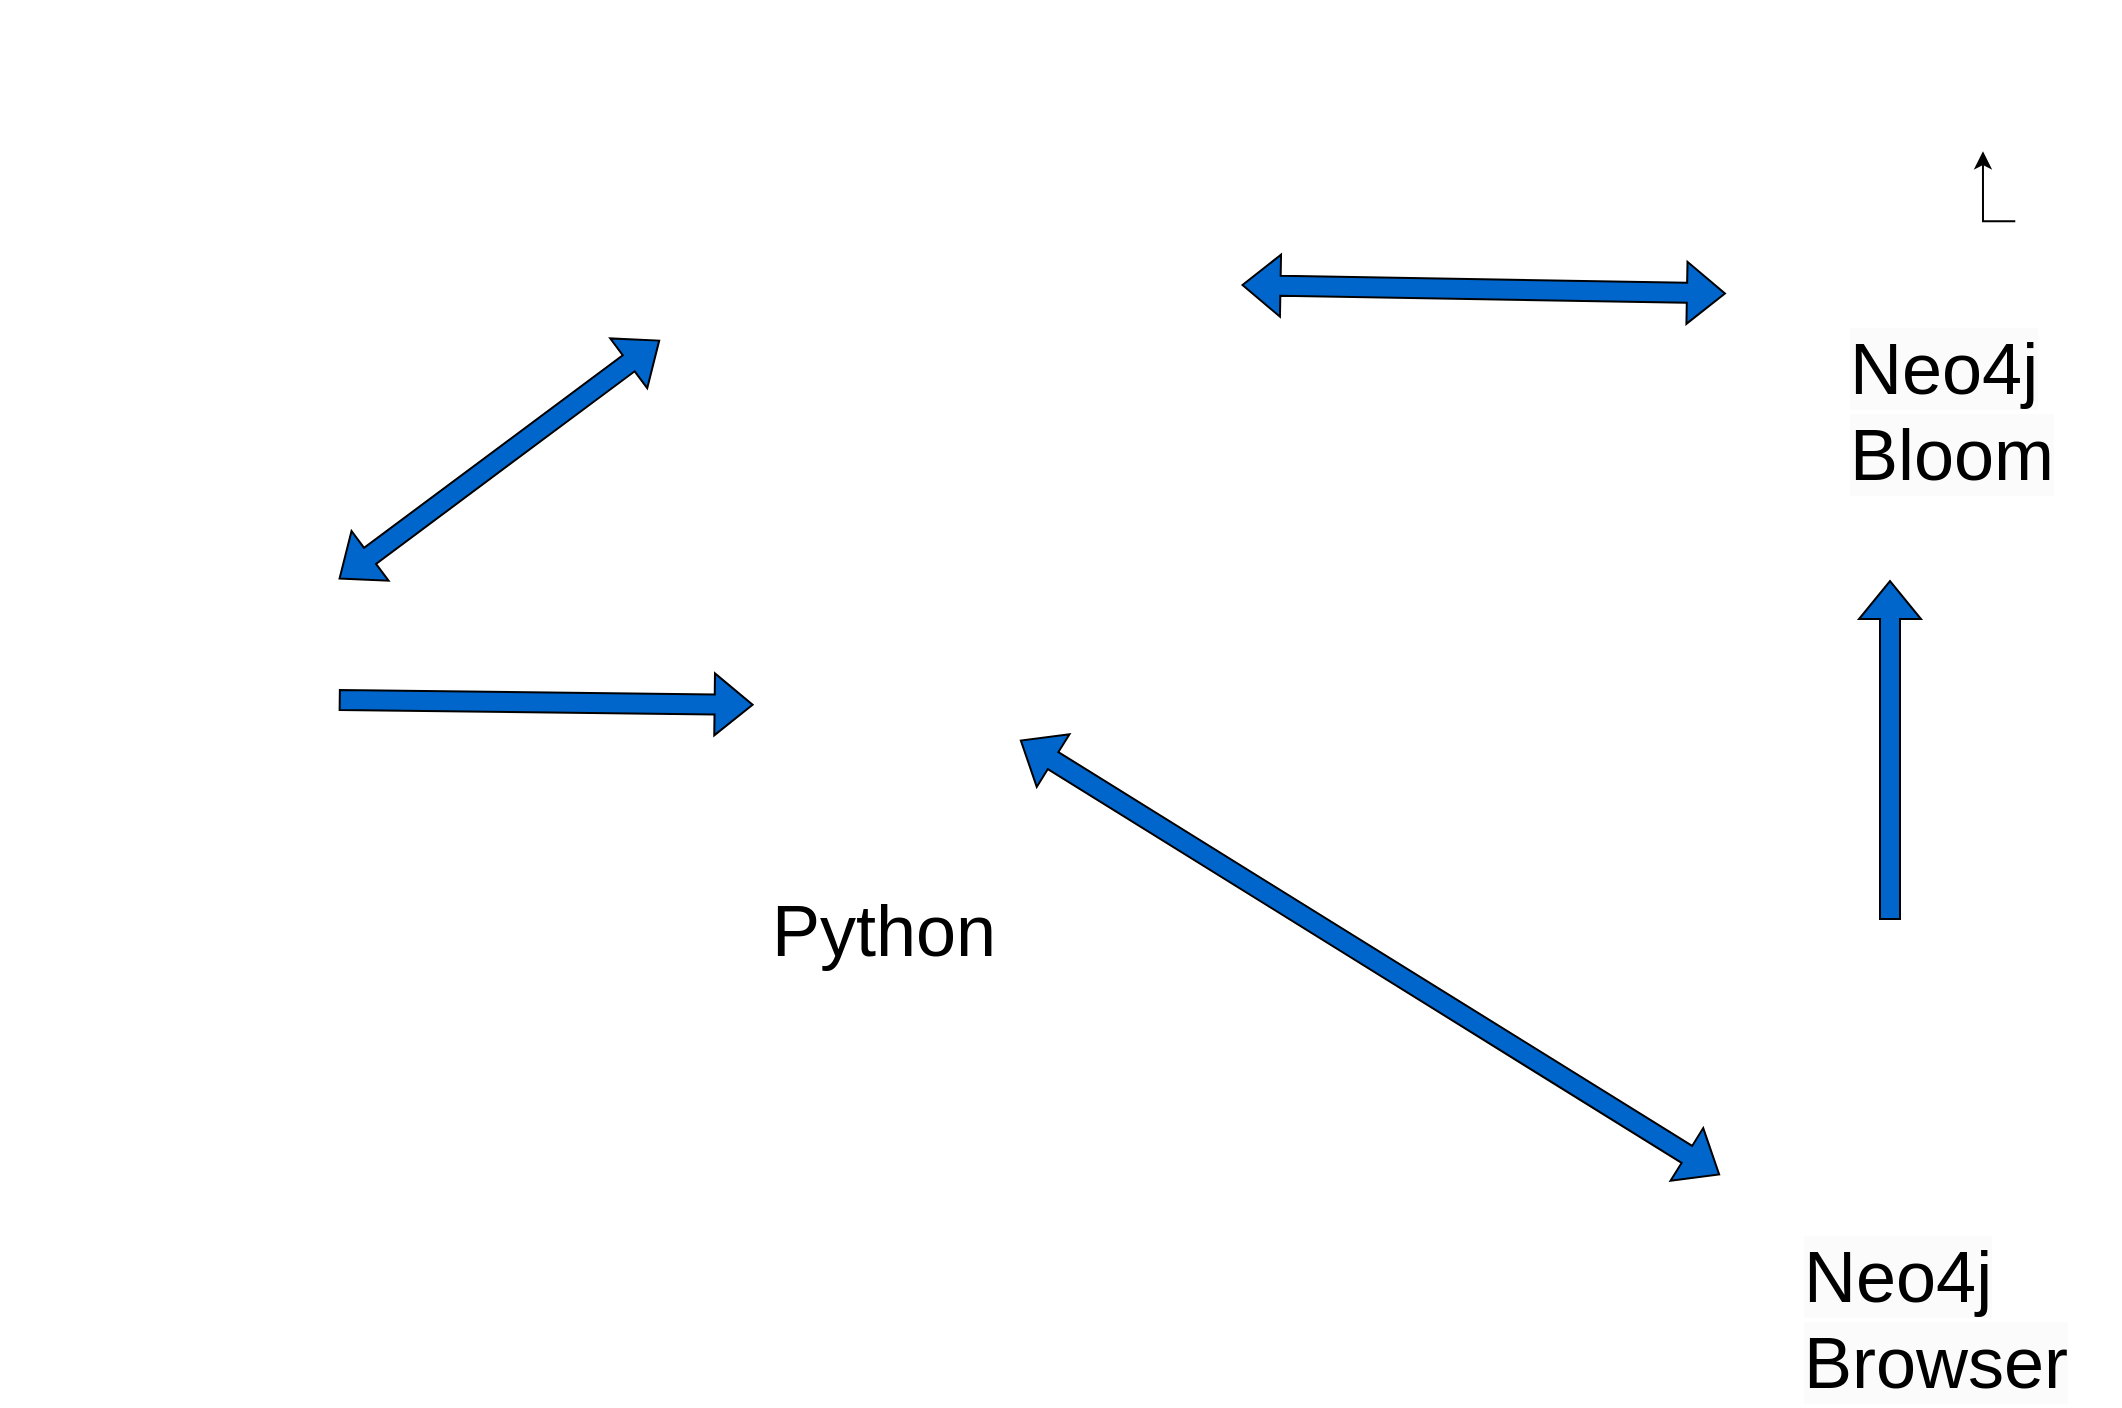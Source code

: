 <mxfile version="24.5.4" type="github">
  <diagram id="2f404044-711c-603c-8f00-f6bb4c023d3c" name="Page-1">
    <mxGraphModel dx="2225" dy="1200" grid="1" gridSize="10" guides="1" tooltips="1" connect="1" arrows="1" fold="1" page="1" pageScale="1" pageWidth="1169" pageHeight="827" background="none" math="0" shadow="0">
      <root>
        <mxCell id="0" />
        <mxCell id="1" parent="0" />
        <mxCell id="8QrCzLsz6JVdwn6ZM1bV-65" value="" style="shape=image;verticalLabelPosition=bottom;labelBackgroundColor=default;verticalAlign=top;aspect=fixed;imageAspect=0;image=https://www.peppershop.com/wp-content/uploads/2020/12/microsoft_dynamic_365.png;" vertex="1" parent="1">
          <mxGeometry x="340" y="60" width="290.75" height="110" as="geometry" />
        </mxCell>
        <mxCell id="8QrCzLsz6JVdwn6ZM1bV-75" value="" style="group" vertex="1" connectable="0" parent="1">
          <mxGeometry x="390" y="300" width="130" height="190" as="geometry" />
        </mxCell>
        <mxCell id="8QrCzLsz6JVdwn6ZM1bV-68" value="" style="shape=image;verticalLabelPosition=bottom;labelBackgroundColor=default;verticalAlign=top;aspect=fixed;imageAspect=0;image=https://upload.wikimedia.org/wikipedia/commons/thumb/c/c3/Python-logo-notext.svg/640px-Python-logo-notext.svg.png;" vertex="1" parent="8QrCzLsz6JVdwn6ZM1bV-75">
          <mxGeometry x="2.18" width="127.82" height="140" as="geometry" />
        </mxCell>
        <mxCell id="8QrCzLsz6JVdwn6ZM1bV-74" value="&lt;font style=&quot;font-size: 36px;&quot;&gt;Python&lt;/font&gt;" style="text;strokeColor=none;fillColor=none;align=left;verticalAlign=middle;spacingLeft=4;spacingRight=4;overflow=hidden;points=[[0,0.5],[1,0.5]];portConstraint=eastwest;rotatable=0;whiteSpace=wrap;html=1;" vertex="1" parent="8QrCzLsz6JVdwn6ZM1bV-75">
          <mxGeometry y="140" width="130" height="50" as="geometry" />
        </mxCell>
        <mxCell id="8QrCzLsz6JVdwn6ZM1bV-77" value="" style="group" vertex="1" connectable="0" parent="1">
          <mxGeometry x="870" y="460" width="190" height="220" as="geometry" />
        </mxCell>
        <mxCell id="8QrCzLsz6JVdwn6ZM1bV-63" value="" style="shape=image;verticalLabelPosition=bottom;labelBackgroundColor=default;verticalAlign=top;aspect=fixed;imageAspect=0;image=https://go.neo4j.com/rs/710-RRC-335/images/neo4j_logo_globe.png;" vertex="1" parent="8QrCzLsz6JVdwn6ZM1bV-77">
          <mxGeometry width="170" height="170" as="geometry" />
        </mxCell>
        <mxCell id="8QrCzLsz6JVdwn6ZM1bV-76" value="&lt;span style=&quot;color: rgb(0, 0, 0); font-family: Helvetica; font-size: 36px; font-style: normal; font-variant-ligatures: normal; font-variant-caps: normal; font-weight: 400; letter-spacing: normal; orphans: 2; text-align: left; text-indent: 0px; text-transform: none; widows: 2; word-spacing: 0px; -webkit-text-stroke-width: 0px; white-space: normal; background-color: rgb(251, 251, 251); text-decoration-thickness: initial; text-decoration-style: initial; text-decoration-color: initial; display: inline !important; float: none;&quot;&gt;Neo4j Browser&lt;/span&gt;" style="text;whiteSpace=wrap;html=1;" vertex="1" parent="8QrCzLsz6JVdwn6ZM1bV-77">
          <mxGeometry x="40" y="150" width="150" height="70" as="geometry" />
        </mxCell>
        <mxCell id="8QrCzLsz6JVdwn6ZM1bV-79" value="" style="group" vertex="1" connectable="0" parent="1">
          <mxGeometry x="890" width="180" height="220" as="geometry" />
        </mxCell>
        <mxCell id="8QrCzLsz6JVdwn6ZM1bV-71" value="" style="group" vertex="1" connectable="0" parent="8QrCzLsz6JVdwn6ZM1bV-79">
          <mxGeometry x="-17.02" y="9.167" width="180" height="184.928" as="geometry" />
        </mxCell>
        <mxCell id="8QrCzLsz6JVdwn6ZM1bV-97" style="edgeStyle=orthogonalEdgeStyle;rounded=0;orthogonalLoop=1;jettySize=auto;html=1;exitX=1;exitY=0.5;exitDx=0;exitDy=0;entryX=0;entryY=0.5;entryDx=0;entryDy=0;" edge="1" parent="8QrCzLsz6JVdwn6ZM1bV-71" source="8QrCzLsz6JVdwn6ZM1bV-69" target="8QrCzLsz6JVdwn6ZM1bV-70">
          <mxGeometry relative="1" as="geometry" />
        </mxCell>
        <mxCell id="8QrCzLsz6JVdwn6ZM1bV-69" value="" style="shape=image;verticalLabelPosition=bottom;labelBackgroundColor=default;verticalAlign=top;aspect=fixed;imageAspect=0;image=https://go.neo4j.com/rs/710-RRC-335/images/neo4j_logo_globe.png;" vertex="1" parent="8QrCzLsz6JVdwn6ZM1bV-71">
          <mxGeometry y="29.095" width="144.667" height="144.667" as="geometry" />
        </mxCell>
        <mxCell id="8QrCzLsz6JVdwn6ZM1bV-70" value="" style="shape=image;verticalLabelPosition=bottom;labelBackgroundColor=default;verticalAlign=top;aspect=fixed;imageAspect=0;image=https://e7.pngegg.com/pngimages/997/968/png-clipart-neo4j-graph-database-logo-query-language-hard-disc-miscellaneous-electronics-thumbnail.png;" vertex="1" parent="8QrCzLsz6JVdwn6ZM1bV-71">
          <mxGeometry x="128.498" y="36.667" width="52.352" height="59.569" as="geometry" />
        </mxCell>
        <mxCell id="8QrCzLsz6JVdwn6ZM1bV-78" value="&lt;span style=&quot;color: rgb(0, 0, 0); font-family: Helvetica; font-size: 36px; font-style: normal; font-variant-ligatures: normal; font-variant-caps: normal; font-weight: 400; letter-spacing: normal; orphans: 2; text-align: left; text-indent: 0px; text-transform: none; widows: 2; word-spacing: 0px; -webkit-text-stroke-width: 0px; white-space: normal; background-color: rgb(251, 251, 251); text-decoration-thickness: initial; text-decoration-style: initial; text-decoration-color: initial; display: inline !important; float: none;&quot;&gt;Neo4j Bloom&lt;/span&gt;" style="text;whiteSpace=wrap;html=1;" vertex="1" parent="8QrCzLsz6JVdwn6ZM1bV-79">
          <mxGeometry x="42.549" y="155.833" width="127.648" height="64.167" as="geometry" />
        </mxCell>
        <mxCell id="8QrCzLsz6JVdwn6ZM1bV-81" value="" style="shape=image;verticalLabelPosition=bottom;labelBackgroundColor=default;verticalAlign=top;aspect=fixed;imageAspect=0;image=https://miro.medium.com/v2/resize:fit:402/1*KTDZHTVaVbvbyhIf2PmBAw.png;clipPath=inset(15.72% 12% 7.6% 23.67%);" vertex="1" parent="1">
          <mxGeometry x="10" y="289.56" width="169.378" height="190.44" as="geometry" />
        </mxCell>
        <mxCell id="8QrCzLsz6JVdwn6ZM1bV-83" value="" style="endArrow=classic;html=1;rounded=0;strokeColor=default;shape=flexArrow;fillColor=#0066CC;entryX=-0.042;entryY=0.63;entryDx=0;entryDy=0;entryPerimeter=0;" edge="1" parent="1">
          <mxGeometry width="50" height="50" relative="1" as="geometry">
            <mxPoint x="179.378" y="350.001" as="sourcePoint" />
            <mxPoint x="386.812" y="352.43" as="targetPoint" />
          </mxGeometry>
        </mxCell>
        <mxCell id="8QrCzLsz6JVdwn6ZM1bV-86" value="" style="shape=flexArrow;endArrow=classic;startArrow=classic;html=1;rounded=0;entryX=0;entryY=1;entryDx=0;entryDy=0;fillColor=#0066CC;exitX=1;exitY=0;exitDx=0;exitDy=0;" edge="1" parent="1" source="8QrCzLsz6JVdwn6ZM1bV-81" target="8QrCzLsz6JVdwn6ZM1bV-65">
          <mxGeometry width="100" height="100" relative="1" as="geometry">
            <mxPoint x="290" y="260" as="sourcePoint" />
            <mxPoint x="390" y="160" as="targetPoint" />
          </mxGeometry>
        </mxCell>
        <mxCell id="8QrCzLsz6JVdwn6ZM1bV-90" value="" style="shape=image;verticalLabelPosition=bottom;labelBackgroundColor=default;verticalAlign=top;aspect=fixed;imageAspect=0;image=https://www.iconpacks.net/icons/2/free-csv-icon-1471-thumb.png;" vertex="1" parent="1">
          <mxGeometry x="240" y="360" width="70" height="70" as="geometry" />
        </mxCell>
        <mxCell id="8QrCzLsz6JVdwn6ZM1bV-91" value="" style="shape=image;verticalLabelPosition=bottom;labelBackgroundColor=default;verticalAlign=top;aspect=fixed;imageAspect=0;image=https://www.iconpacks.net/icons/2/free-csv-icon-1471-thumb.png;" vertex="1" parent="1">
          <mxGeometry x="620" y="470" width="70" height="70" as="geometry" />
        </mxCell>
        <mxCell id="8QrCzLsz6JVdwn6ZM1bV-95" value="" style="endArrow=classic;html=1;rounded=0;strokeColor=default;shape=flexArrow;fillColor=#0066CC;exitX=0.5;exitY=0;exitDx=0;exitDy=0;" edge="1" parent="1" source="8QrCzLsz6JVdwn6ZM1bV-63">
          <mxGeometry width="50" height="50" relative="1" as="geometry">
            <mxPoint x="960" y="470" as="sourcePoint" />
            <mxPoint x="955" y="290" as="targetPoint" />
          </mxGeometry>
        </mxCell>
        <mxCell id="8QrCzLsz6JVdwn6ZM1bV-96" value="" style="shape=flexArrow;endArrow=classic;startArrow=classic;html=1;rounded=0;fillColor=#0066CC;exitX=1;exitY=0.75;exitDx=0;exitDy=0;entryX=0;entryY=0.75;entryDx=0;entryDy=0;" edge="1" parent="1" source="8QrCzLsz6JVdwn6ZM1bV-65" target="8QrCzLsz6JVdwn6ZM1bV-69">
          <mxGeometry width="100" height="100" relative="1" as="geometry">
            <mxPoint x="640" y="230" as="sourcePoint" />
            <mxPoint x="860" y="140" as="targetPoint" />
          </mxGeometry>
        </mxCell>
        <mxCell id="8QrCzLsz6JVdwn6ZM1bV-98" value="" style="shape=flexArrow;endArrow=classic;startArrow=classic;html=1;rounded=0;entryX=0;entryY=0.75;entryDx=0;entryDy=0;fillColor=#0066CC;exitX=1;exitY=0.5;exitDx=0;exitDy=0;" edge="1" parent="1" source="8QrCzLsz6JVdwn6ZM1bV-68" target="8QrCzLsz6JVdwn6ZM1bV-63">
          <mxGeometry width="100" height="100" relative="1" as="geometry">
            <mxPoint x="520" y="390" as="sourcePoint" />
            <mxPoint x="681" y="270" as="targetPoint" />
          </mxGeometry>
        </mxCell>
      </root>
    </mxGraphModel>
  </diagram>
</mxfile>

